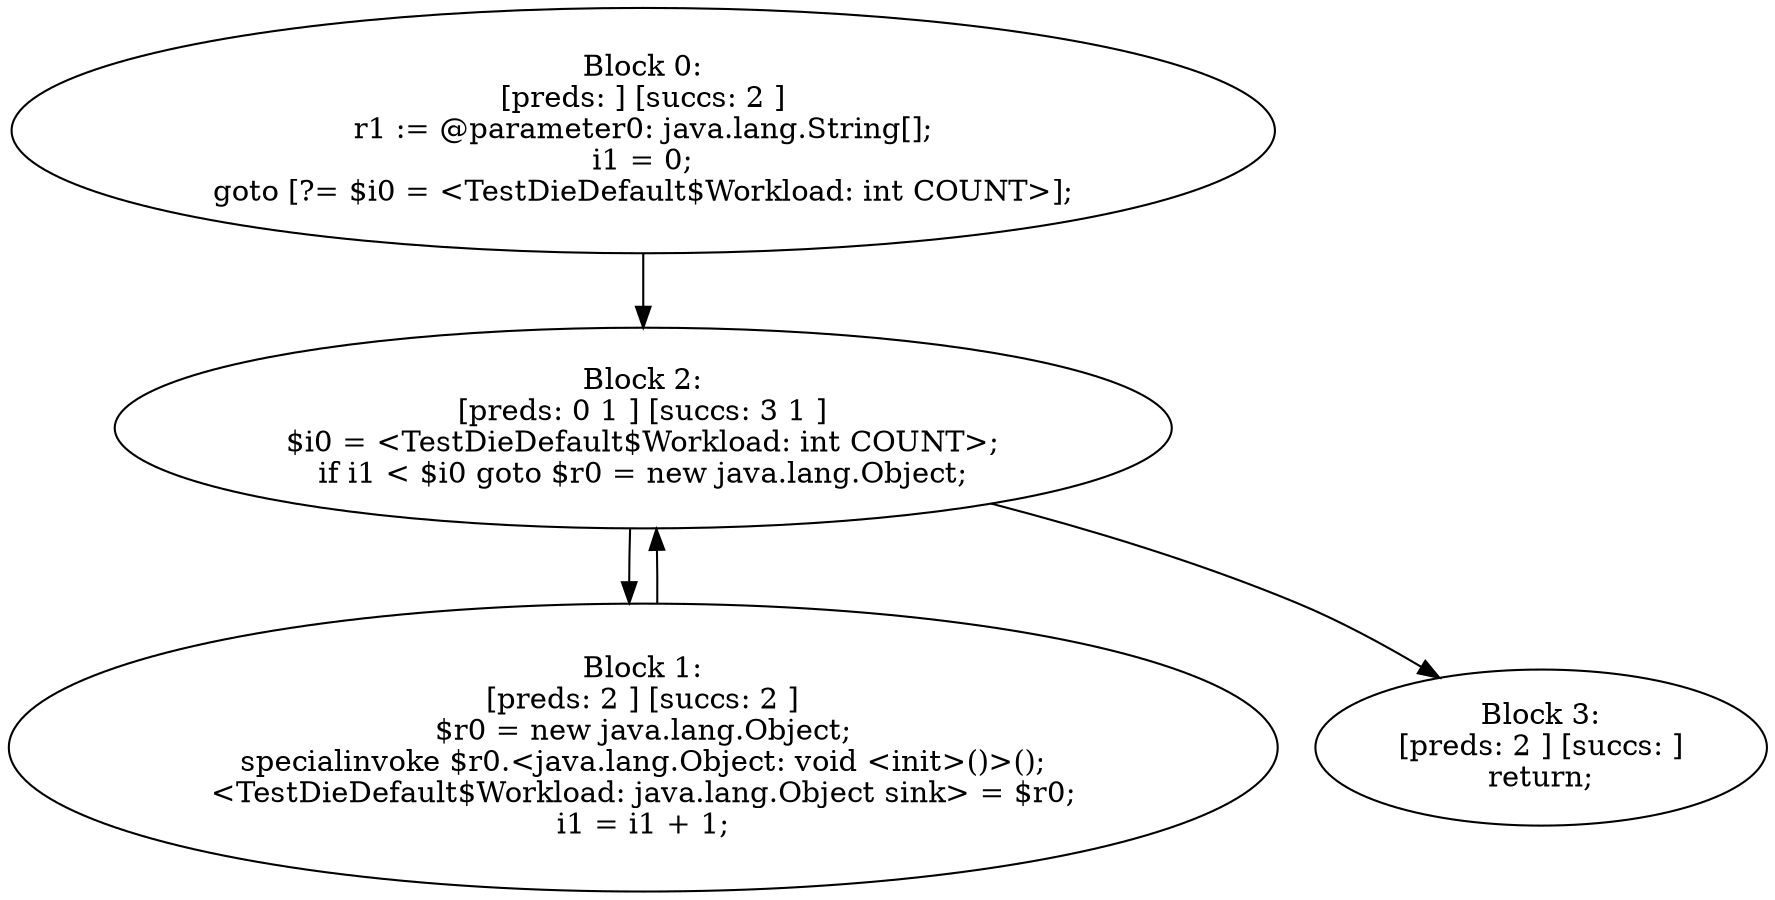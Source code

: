 digraph "unitGraph" {
    "Block 0:
[preds: ] [succs: 2 ]
r1 := @parameter0: java.lang.String[];
i1 = 0;
goto [?= $i0 = <TestDieDefault$Workload: int COUNT>];
"
    "Block 1:
[preds: 2 ] [succs: 2 ]
$r0 = new java.lang.Object;
specialinvoke $r0.<java.lang.Object: void <init>()>();
<TestDieDefault$Workload: java.lang.Object sink> = $r0;
i1 = i1 + 1;
"
    "Block 2:
[preds: 0 1 ] [succs: 3 1 ]
$i0 = <TestDieDefault$Workload: int COUNT>;
if i1 < $i0 goto $r0 = new java.lang.Object;
"
    "Block 3:
[preds: 2 ] [succs: ]
return;
"
    "Block 0:
[preds: ] [succs: 2 ]
r1 := @parameter0: java.lang.String[];
i1 = 0;
goto [?= $i0 = <TestDieDefault$Workload: int COUNT>];
"->"Block 2:
[preds: 0 1 ] [succs: 3 1 ]
$i0 = <TestDieDefault$Workload: int COUNT>;
if i1 < $i0 goto $r0 = new java.lang.Object;
";
    "Block 1:
[preds: 2 ] [succs: 2 ]
$r0 = new java.lang.Object;
specialinvoke $r0.<java.lang.Object: void <init>()>();
<TestDieDefault$Workload: java.lang.Object sink> = $r0;
i1 = i1 + 1;
"->"Block 2:
[preds: 0 1 ] [succs: 3 1 ]
$i0 = <TestDieDefault$Workload: int COUNT>;
if i1 < $i0 goto $r0 = new java.lang.Object;
";
    "Block 2:
[preds: 0 1 ] [succs: 3 1 ]
$i0 = <TestDieDefault$Workload: int COUNT>;
if i1 < $i0 goto $r0 = new java.lang.Object;
"->"Block 3:
[preds: 2 ] [succs: ]
return;
";
    "Block 2:
[preds: 0 1 ] [succs: 3 1 ]
$i0 = <TestDieDefault$Workload: int COUNT>;
if i1 < $i0 goto $r0 = new java.lang.Object;
"->"Block 1:
[preds: 2 ] [succs: 2 ]
$r0 = new java.lang.Object;
specialinvoke $r0.<java.lang.Object: void <init>()>();
<TestDieDefault$Workload: java.lang.Object sink> = $r0;
i1 = i1 + 1;
";
}
